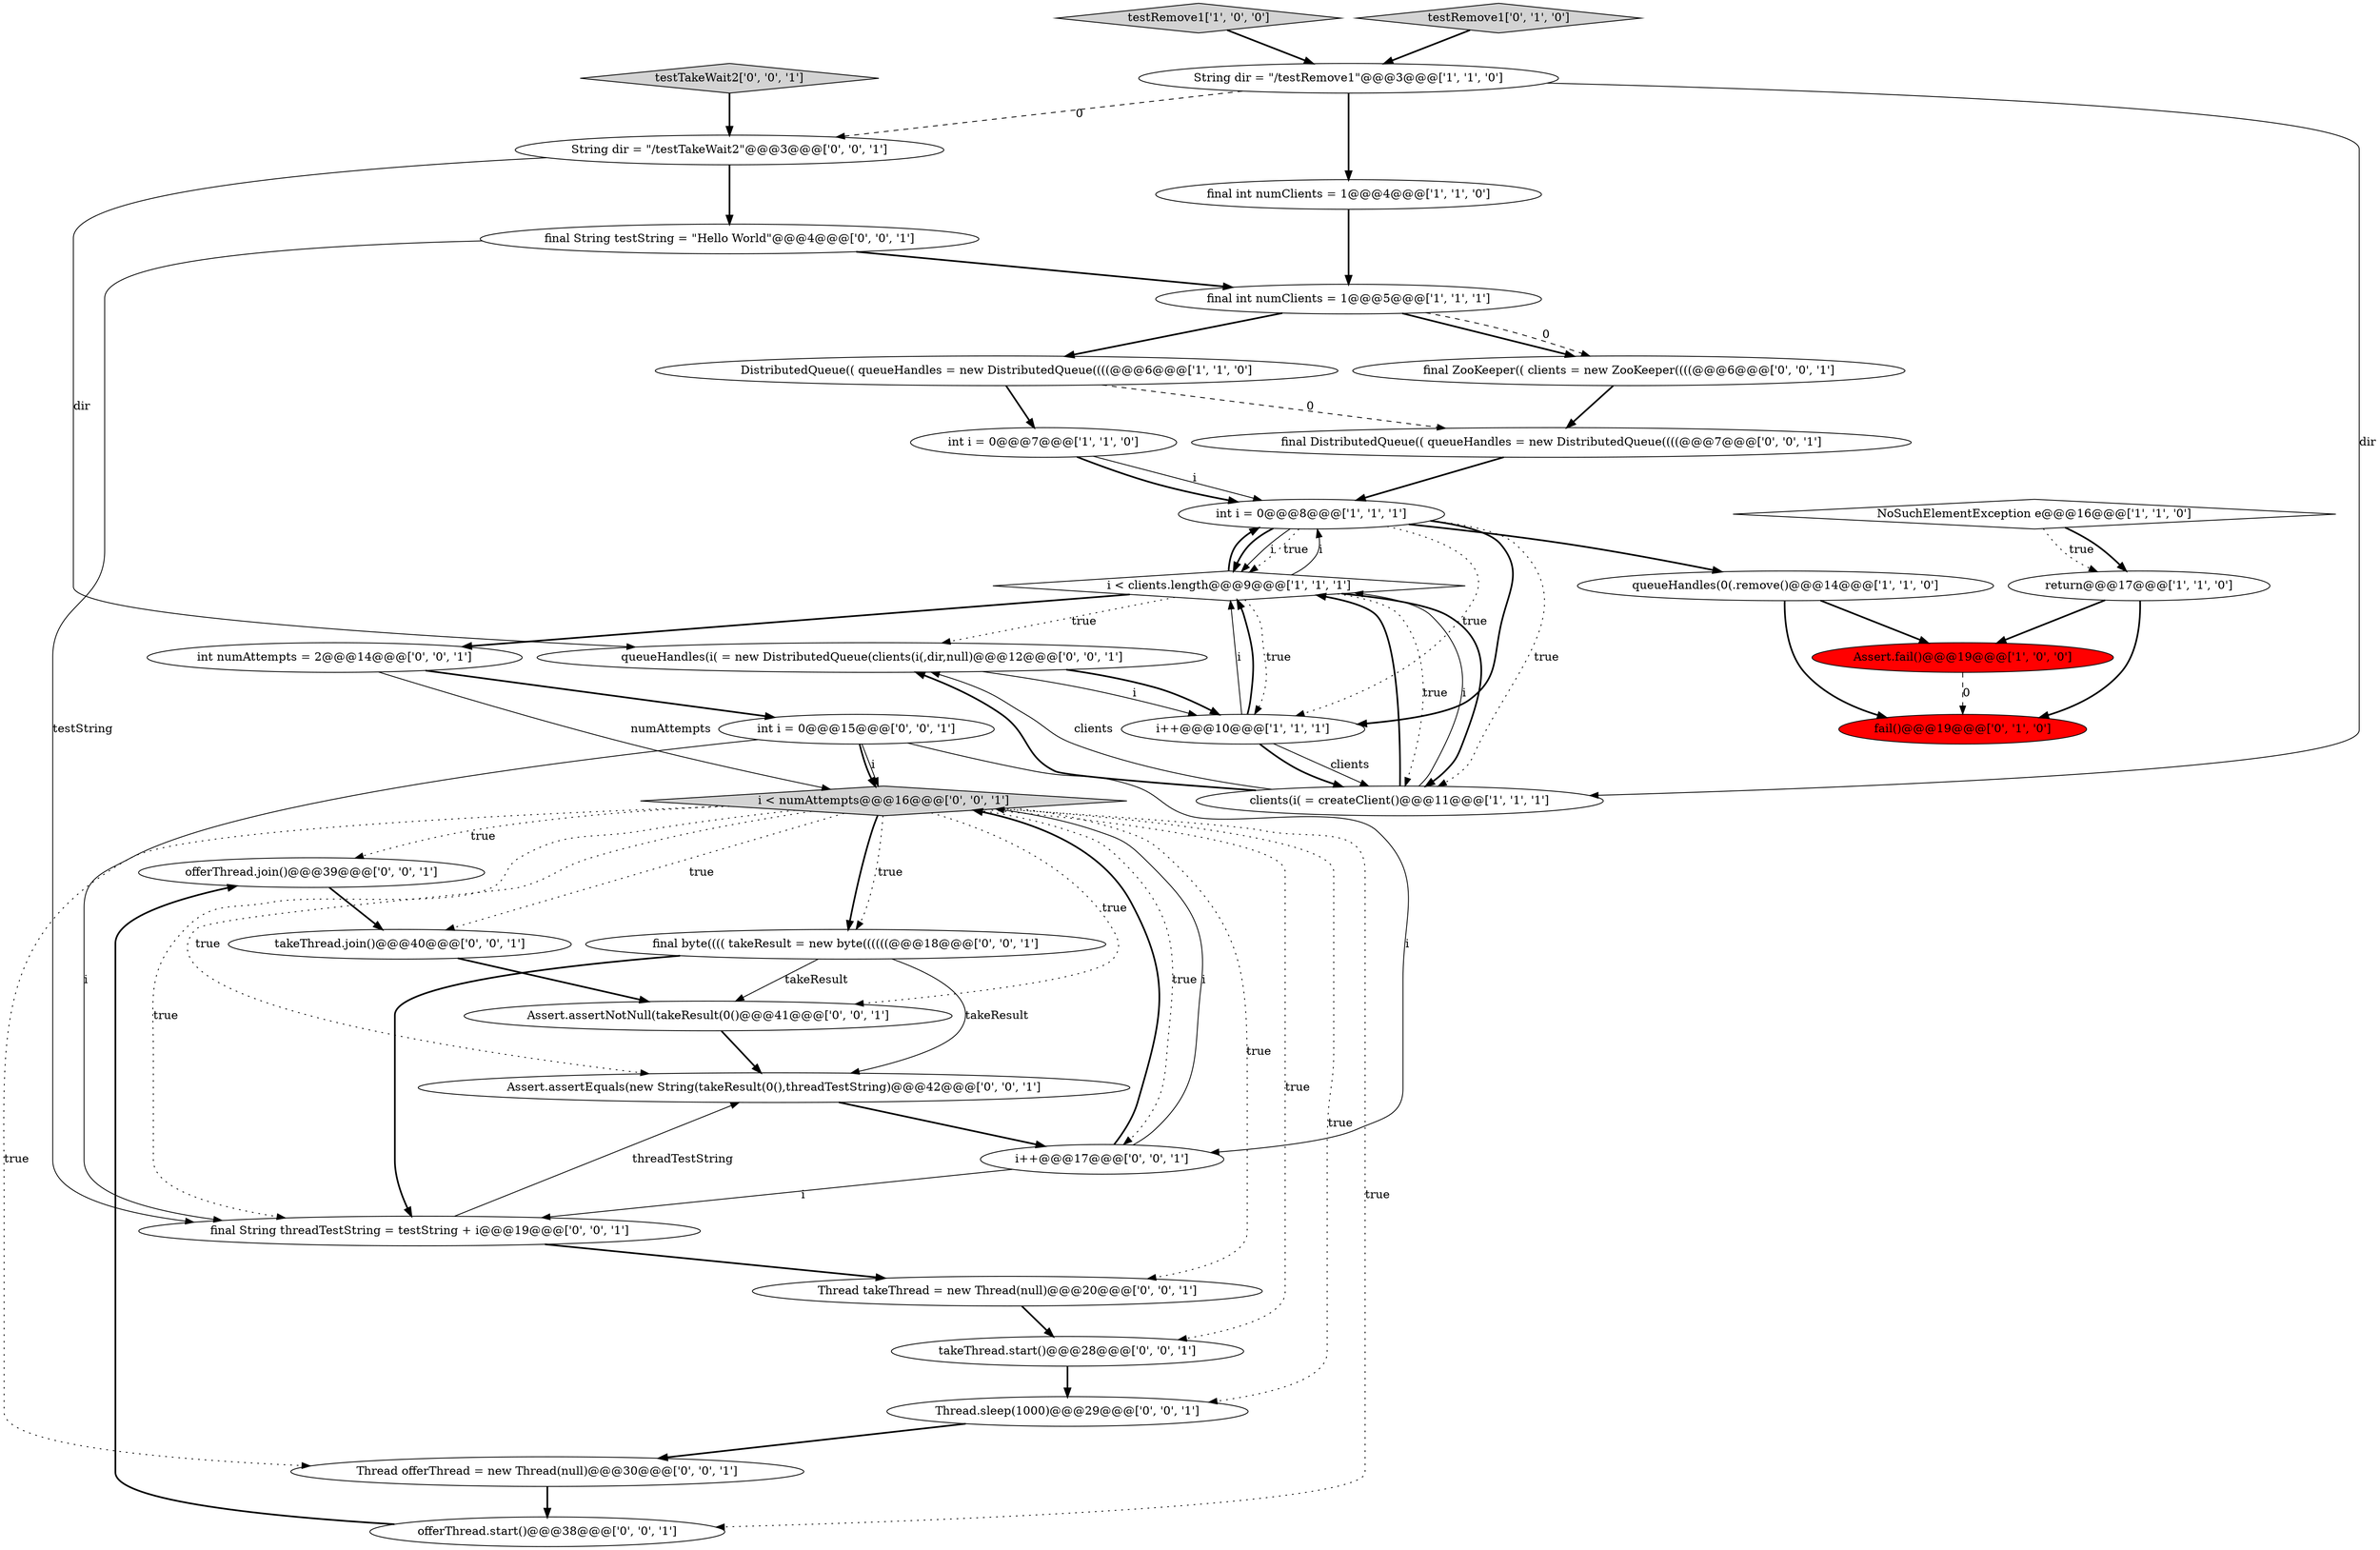 digraph {
35 [style = filled, label = "int numAttempts = 2@@@14@@@['0', '0', '1']", fillcolor = white, shape = ellipse image = "AAA0AAABBB3BBB"];
23 [style = filled, label = "queueHandles(i( = new DistributedQueue(clients(i(,dir,null)@@@12@@@['0', '0', '1']", fillcolor = white, shape = ellipse image = "AAA0AAABBB3BBB"];
7 [style = filled, label = "testRemove1['1', '0', '0']", fillcolor = lightgray, shape = diamond image = "AAA0AAABBB1BBB"];
9 [style = filled, label = "final int numClients = 1@@@4@@@['1', '1', '0']", fillcolor = white, shape = ellipse image = "AAA0AAABBB1BBB"];
11 [style = filled, label = "final int numClients = 1@@@5@@@['1', '1', '1']", fillcolor = white, shape = ellipse image = "AAA0AAABBB1BBB"];
26 [style = filled, label = "final DistributedQueue(( queueHandles = new DistributedQueue((((@@@7@@@['0', '0', '1']", fillcolor = white, shape = ellipse image = "AAA0AAABBB3BBB"];
27 [style = filled, label = "offerThread.join()@@@39@@@['0', '0', '1']", fillcolor = white, shape = ellipse image = "AAA0AAABBB3BBB"];
0 [style = filled, label = "DistributedQueue(( queueHandles = new DistributedQueue((((@@@6@@@['1', '1', '0']", fillcolor = white, shape = ellipse image = "AAA0AAABBB1BBB"];
16 [style = filled, label = "testTakeWait2['0', '0', '1']", fillcolor = lightgray, shape = diamond image = "AAA0AAABBB3BBB"];
25 [style = filled, label = "takeThread.start()@@@28@@@['0', '0', '1']", fillcolor = white, shape = ellipse image = "AAA0AAABBB3BBB"];
3 [style = filled, label = "queueHandles(0(.remove()@@@14@@@['1', '1', '0']", fillcolor = white, shape = ellipse image = "AAA0AAABBB1BBB"];
12 [style = filled, label = "return@@@17@@@['1', '1', '0']", fillcolor = white, shape = ellipse image = "AAA0AAABBB1BBB"];
6 [style = filled, label = "int i = 0@@@7@@@['1', '1', '0']", fillcolor = white, shape = ellipse image = "AAA0AAABBB1BBB"];
29 [style = filled, label = "Assert.assertEquals(new String(takeResult(0(),threadTestString)@@@42@@@['0', '0', '1']", fillcolor = white, shape = ellipse image = "AAA0AAABBB3BBB"];
20 [style = filled, label = "final String testString = \"Hello World\"@@@4@@@['0', '0', '1']", fillcolor = white, shape = ellipse image = "AAA0AAABBB3BBB"];
2 [style = filled, label = "i < clients.length@@@9@@@['1', '1', '1']", fillcolor = white, shape = diamond image = "AAA0AAABBB1BBB"];
22 [style = filled, label = "String dir = \"/testTakeWait2\"@@@3@@@['0', '0', '1']", fillcolor = white, shape = ellipse image = "AAA0AAABBB3BBB"];
21 [style = filled, label = "Thread offerThread = new Thread(null)@@@30@@@['0', '0', '1']", fillcolor = white, shape = ellipse image = "AAA0AAABBB3BBB"];
31 [style = filled, label = "takeThread.join()@@@40@@@['0', '0', '1']", fillcolor = white, shape = ellipse image = "AAA0AAABBB3BBB"];
18 [style = filled, label = "final ZooKeeper(( clients = new ZooKeeper((((@@@6@@@['0', '0', '1']", fillcolor = white, shape = ellipse image = "AAA0AAABBB3BBB"];
33 [style = filled, label = "Thread.sleep(1000)@@@29@@@['0', '0', '1']", fillcolor = white, shape = ellipse image = "AAA0AAABBB3BBB"];
34 [style = filled, label = "Thread takeThread = new Thread(null)@@@20@@@['0', '0', '1']", fillcolor = white, shape = ellipse image = "AAA0AAABBB3BBB"];
14 [style = filled, label = "testRemove1['0', '1', '0']", fillcolor = lightgray, shape = diamond image = "AAA0AAABBB2BBB"];
10 [style = filled, label = "int i = 0@@@8@@@['1', '1', '1']", fillcolor = white, shape = ellipse image = "AAA0AAABBB1BBB"];
17 [style = filled, label = "i < numAttempts@@@16@@@['0', '0', '1']", fillcolor = lightgray, shape = diamond image = "AAA0AAABBB3BBB"];
5 [style = filled, label = "clients(i( = createClient()@@@11@@@['1', '1', '1']", fillcolor = white, shape = ellipse image = "AAA0AAABBB1BBB"];
4 [style = filled, label = "String dir = \"/testRemove1\"@@@3@@@['1', '1', '0']", fillcolor = white, shape = ellipse image = "AAA0AAABBB1BBB"];
19 [style = filled, label = "Assert.assertNotNull(takeResult(0()@@@41@@@['0', '0', '1']", fillcolor = white, shape = ellipse image = "AAA0AAABBB3BBB"];
13 [style = filled, label = "i++@@@10@@@['1', '1', '1']", fillcolor = white, shape = ellipse image = "AAA0AAABBB1BBB"];
24 [style = filled, label = "offerThread.start()@@@38@@@['0', '0', '1']", fillcolor = white, shape = ellipse image = "AAA0AAABBB3BBB"];
30 [style = filled, label = "int i = 0@@@15@@@['0', '0', '1']", fillcolor = white, shape = ellipse image = "AAA0AAABBB3BBB"];
32 [style = filled, label = "i++@@@17@@@['0', '0', '1']", fillcolor = white, shape = ellipse image = "AAA0AAABBB3BBB"];
1 [style = filled, label = "Assert.fail()@@@19@@@['1', '0', '0']", fillcolor = red, shape = ellipse image = "AAA1AAABBB1BBB"];
36 [style = filled, label = "final byte(((( takeResult = new byte((((((@@@18@@@['0', '0', '1']", fillcolor = white, shape = ellipse image = "AAA0AAABBB3BBB"];
15 [style = filled, label = "fail()@@@19@@@['0', '1', '0']", fillcolor = red, shape = ellipse image = "AAA1AAABBB2BBB"];
28 [style = filled, label = "final String threadTestString = testString + i@@@19@@@['0', '0', '1']", fillcolor = white, shape = ellipse image = "AAA0AAABBB3BBB"];
8 [style = filled, label = "NoSuchElementException e@@@16@@@['1', '1', '0']", fillcolor = white, shape = diamond image = "AAA0AAABBB1BBB"];
2->35 [style = bold, label=""];
9->11 [style = bold, label=""];
25->33 [style = bold, label=""];
26->10 [style = bold, label=""];
1->15 [style = dashed, label="0"];
36->19 [style = solid, label="takeResult"];
36->28 [style = bold, label=""];
2->23 [style = dotted, label="true"];
21->24 [style = bold, label=""];
22->23 [style = solid, label="dir"];
35->17 [style = solid, label="numAttempts"];
17->36 [style = bold, label=""];
23->13 [style = bold, label=""];
6->10 [style = solid, label="i"];
32->28 [style = solid, label="i"];
17->34 [style = dotted, label="true"];
24->27 [style = bold, label=""];
17->27 [style = dotted, label="true"];
23->13 [style = solid, label="i"];
5->23 [style = bold, label=""];
27->31 [style = bold, label=""];
4->22 [style = dashed, label="0"];
2->10 [style = solid, label="i"];
12->1 [style = bold, label=""];
11->18 [style = bold, label=""];
28->29 [style = solid, label="threadTestString"];
8->12 [style = dotted, label="true"];
22->20 [style = bold, label=""];
11->18 [style = dashed, label="0"];
29->32 [style = bold, label=""];
13->5 [style = bold, label=""];
20->28 [style = solid, label="testString"];
10->2 [style = bold, label=""];
17->21 [style = dotted, label="true"];
17->33 [style = dotted, label="true"];
32->17 [style = bold, label=""];
14->4 [style = bold, label=""];
4->9 [style = bold, label=""];
30->17 [style = bold, label=""];
3->1 [style = bold, label=""];
19->29 [style = bold, label=""];
5->2 [style = solid, label="i"];
18->26 [style = bold, label=""];
10->2 [style = solid, label="i"];
30->17 [style = solid, label="i"];
0->26 [style = dashed, label="0"];
7->4 [style = bold, label=""];
2->10 [style = bold, label=""];
4->5 [style = solid, label="dir"];
30->28 [style = solid, label="i"];
13->2 [style = solid, label="i"];
17->25 [style = dotted, label="true"];
10->13 [style = bold, label=""];
10->13 [style = dotted, label="true"];
10->2 [style = dotted, label="true"];
6->10 [style = bold, label=""];
17->28 [style = dotted, label="true"];
17->19 [style = dotted, label="true"];
17->29 [style = dotted, label="true"];
17->36 [style = dotted, label="true"];
2->5 [style = dotted, label="true"];
35->30 [style = bold, label=""];
31->19 [style = bold, label=""];
8->12 [style = bold, label=""];
17->24 [style = dotted, label="true"];
2->5 [style = bold, label=""];
13->2 [style = bold, label=""];
20->11 [style = bold, label=""];
34->25 [style = bold, label=""];
28->34 [style = bold, label=""];
0->6 [style = bold, label=""];
12->15 [style = bold, label=""];
13->5 [style = solid, label="clients"];
10->3 [style = bold, label=""];
3->15 [style = bold, label=""];
16->22 [style = bold, label=""];
10->5 [style = dotted, label="true"];
17->32 [style = dotted, label="true"];
17->31 [style = dotted, label="true"];
36->29 [style = solid, label="takeResult"];
5->2 [style = bold, label=""];
11->0 [style = bold, label=""];
30->32 [style = solid, label="i"];
32->17 [style = solid, label="i"];
5->23 [style = solid, label="clients"];
33->21 [style = bold, label=""];
2->13 [style = dotted, label="true"];
}
